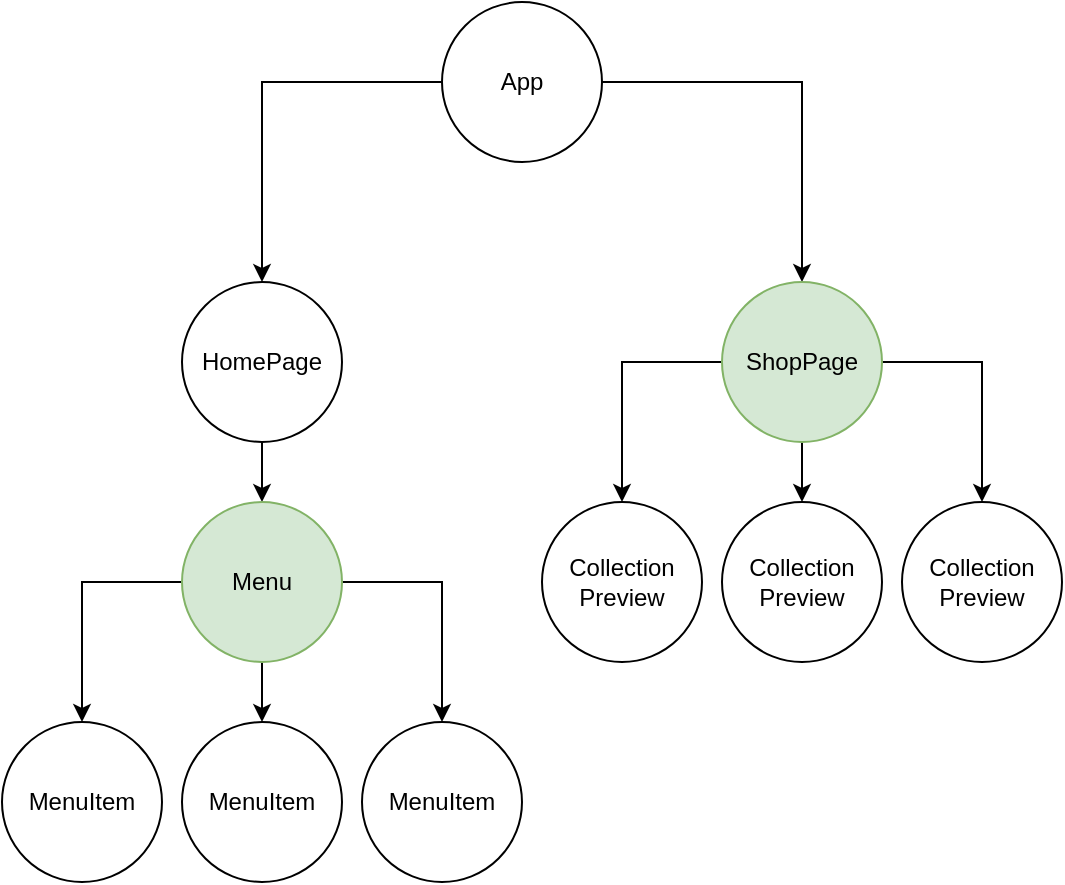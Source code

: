 <mxfile version="21.3.0" type="device">
  <diagram name="Page-1" id="hFuRC-QBSgHIgwPjo1Lk">
    <mxGraphModel dx="1050" dy="587" grid="1" gridSize="10" guides="1" tooltips="1" connect="1" arrows="1" fold="1" page="1" pageScale="1" pageWidth="850" pageHeight="1100" math="0" shadow="0">
      <root>
        <mxCell id="0" />
        <mxCell id="1" parent="0" />
        <mxCell id="1gE5Iu_umKB56UgZcSIF-5" value="" style="edgeStyle=orthogonalEdgeStyle;rounded=0;orthogonalLoop=1;jettySize=auto;html=1;" edge="1" parent="1" source="1gE5Iu_umKB56UgZcSIF-1" target="1gE5Iu_umKB56UgZcSIF-2">
          <mxGeometry relative="1" as="geometry" />
        </mxCell>
        <mxCell id="1gE5Iu_umKB56UgZcSIF-13" style="edgeStyle=orthogonalEdgeStyle;rounded=0;orthogonalLoop=1;jettySize=auto;html=1;entryX=0.5;entryY=0;entryDx=0;entryDy=0;" edge="1" parent="1" source="1gE5Iu_umKB56UgZcSIF-1" target="1gE5Iu_umKB56UgZcSIF-12">
          <mxGeometry relative="1" as="geometry" />
        </mxCell>
        <mxCell id="1gE5Iu_umKB56UgZcSIF-1" value="App" style="ellipse;whiteSpace=wrap;html=1;aspect=fixed;" vertex="1" parent="1">
          <mxGeometry x="310" y="80" width="80" height="80" as="geometry" />
        </mxCell>
        <mxCell id="1gE5Iu_umKB56UgZcSIF-6" value="" style="edgeStyle=orthogonalEdgeStyle;rounded=0;orthogonalLoop=1;jettySize=auto;html=1;" edge="1" parent="1" source="1gE5Iu_umKB56UgZcSIF-2" target="1gE5Iu_umKB56UgZcSIF-3">
          <mxGeometry relative="1" as="geometry" />
        </mxCell>
        <mxCell id="1gE5Iu_umKB56UgZcSIF-2" value="HomePage" style="ellipse;whiteSpace=wrap;html=1;aspect=fixed;" vertex="1" parent="1">
          <mxGeometry x="180" y="220" width="80" height="80" as="geometry" />
        </mxCell>
        <mxCell id="1gE5Iu_umKB56UgZcSIF-9" value="" style="edgeStyle=orthogonalEdgeStyle;rounded=0;orthogonalLoop=1;jettySize=auto;html=1;" edge="1" parent="1" source="1gE5Iu_umKB56UgZcSIF-3" target="1gE5Iu_umKB56UgZcSIF-7">
          <mxGeometry relative="1" as="geometry" />
        </mxCell>
        <mxCell id="1gE5Iu_umKB56UgZcSIF-10" style="edgeStyle=orthogonalEdgeStyle;rounded=0;orthogonalLoop=1;jettySize=auto;html=1;" edge="1" parent="1" source="1gE5Iu_umKB56UgZcSIF-3" target="1gE5Iu_umKB56UgZcSIF-4">
          <mxGeometry relative="1" as="geometry" />
        </mxCell>
        <mxCell id="1gE5Iu_umKB56UgZcSIF-11" style="edgeStyle=orthogonalEdgeStyle;rounded=0;orthogonalLoop=1;jettySize=auto;html=1;entryX=0.5;entryY=0;entryDx=0;entryDy=0;" edge="1" parent="1" source="1gE5Iu_umKB56UgZcSIF-3" target="1gE5Iu_umKB56UgZcSIF-8">
          <mxGeometry relative="1" as="geometry" />
        </mxCell>
        <mxCell id="1gE5Iu_umKB56UgZcSIF-3" value="Menu" style="ellipse;whiteSpace=wrap;html=1;aspect=fixed;fillColor=#d5e8d4;strokeColor=#82b366;" vertex="1" parent="1">
          <mxGeometry x="180" y="330" width="80" height="80" as="geometry" />
        </mxCell>
        <mxCell id="1gE5Iu_umKB56UgZcSIF-4" value="MenuItem" style="ellipse;whiteSpace=wrap;html=1;aspect=fixed;" vertex="1" parent="1">
          <mxGeometry x="90" y="440" width="80" height="80" as="geometry" />
        </mxCell>
        <mxCell id="1gE5Iu_umKB56UgZcSIF-7" value="MenuItem" style="ellipse;whiteSpace=wrap;html=1;aspect=fixed;" vertex="1" parent="1">
          <mxGeometry x="180" y="440" width="80" height="80" as="geometry" />
        </mxCell>
        <mxCell id="1gE5Iu_umKB56UgZcSIF-8" value="MenuItem" style="ellipse;whiteSpace=wrap;html=1;aspect=fixed;" vertex="1" parent="1">
          <mxGeometry x="270" y="440" width="80" height="80" as="geometry" />
        </mxCell>
        <mxCell id="1gE5Iu_umKB56UgZcSIF-19" value="" style="edgeStyle=orthogonalEdgeStyle;rounded=0;orthogonalLoop=1;jettySize=auto;html=1;" edge="1" parent="1" source="1gE5Iu_umKB56UgZcSIF-12" target="1gE5Iu_umKB56UgZcSIF-17">
          <mxGeometry relative="1" as="geometry" />
        </mxCell>
        <mxCell id="1gE5Iu_umKB56UgZcSIF-20" style="edgeStyle=orthogonalEdgeStyle;rounded=0;orthogonalLoop=1;jettySize=auto;html=1;" edge="1" parent="1" source="1gE5Iu_umKB56UgZcSIF-12" target="1gE5Iu_umKB56UgZcSIF-14">
          <mxGeometry relative="1" as="geometry" />
        </mxCell>
        <mxCell id="1gE5Iu_umKB56UgZcSIF-21" style="edgeStyle=orthogonalEdgeStyle;rounded=0;orthogonalLoop=1;jettySize=auto;html=1;entryX=0.5;entryY=0;entryDx=0;entryDy=0;" edge="1" parent="1" source="1gE5Iu_umKB56UgZcSIF-12" target="1gE5Iu_umKB56UgZcSIF-18">
          <mxGeometry relative="1" as="geometry" />
        </mxCell>
        <mxCell id="1gE5Iu_umKB56UgZcSIF-12" value="ShopPage" style="ellipse;whiteSpace=wrap;html=1;aspect=fixed;fillColor=#d5e8d4;strokeColor=#82b366;" vertex="1" parent="1">
          <mxGeometry x="450" y="220" width="80" height="80" as="geometry" />
        </mxCell>
        <mxCell id="1gE5Iu_umKB56UgZcSIF-14" value="Collection&lt;br&gt;Preview" style="ellipse;whiteSpace=wrap;html=1;aspect=fixed;" vertex="1" parent="1">
          <mxGeometry x="360" y="330" width="80" height="80" as="geometry" />
        </mxCell>
        <mxCell id="1gE5Iu_umKB56UgZcSIF-17" value="Collection&lt;br&gt;Preview" style="ellipse;whiteSpace=wrap;html=1;aspect=fixed;" vertex="1" parent="1">
          <mxGeometry x="450" y="330" width="80" height="80" as="geometry" />
        </mxCell>
        <mxCell id="1gE5Iu_umKB56UgZcSIF-18" value="Collection&lt;br&gt;Preview" style="ellipse;whiteSpace=wrap;html=1;aspect=fixed;" vertex="1" parent="1">
          <mxGeometry x="540" y="330" width="80" height="80" as="geometry" />
        </mxCell>
      </root>
    </mxGraphModel>
  </diagram>
</mxfile>
